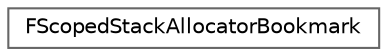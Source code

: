 digraph "Graphical Class Hierarchy"
{
 // INTERACTIVE_SVG=YES
 // LATEX_PDF_SIZE
  bgcolor="transparent";
  edge [fontname=Helvetica,fontsize=10,labelfontname=Helvetica,labelfontsize=10];
  node [fontname=Helvetica,fontsize=10,shape=box,height=0.2,width=0.4];
  rankdir="LR";
  Node0 [id="Node000000",label="FScopedStackAllocatorBookmark",height=0.2,width=0.4,color="grey40", fillcolor="white", style="filled",URL="$db/dcf/structFScopedStackAllocatorBookmark.html",tooltip=" "];
}
